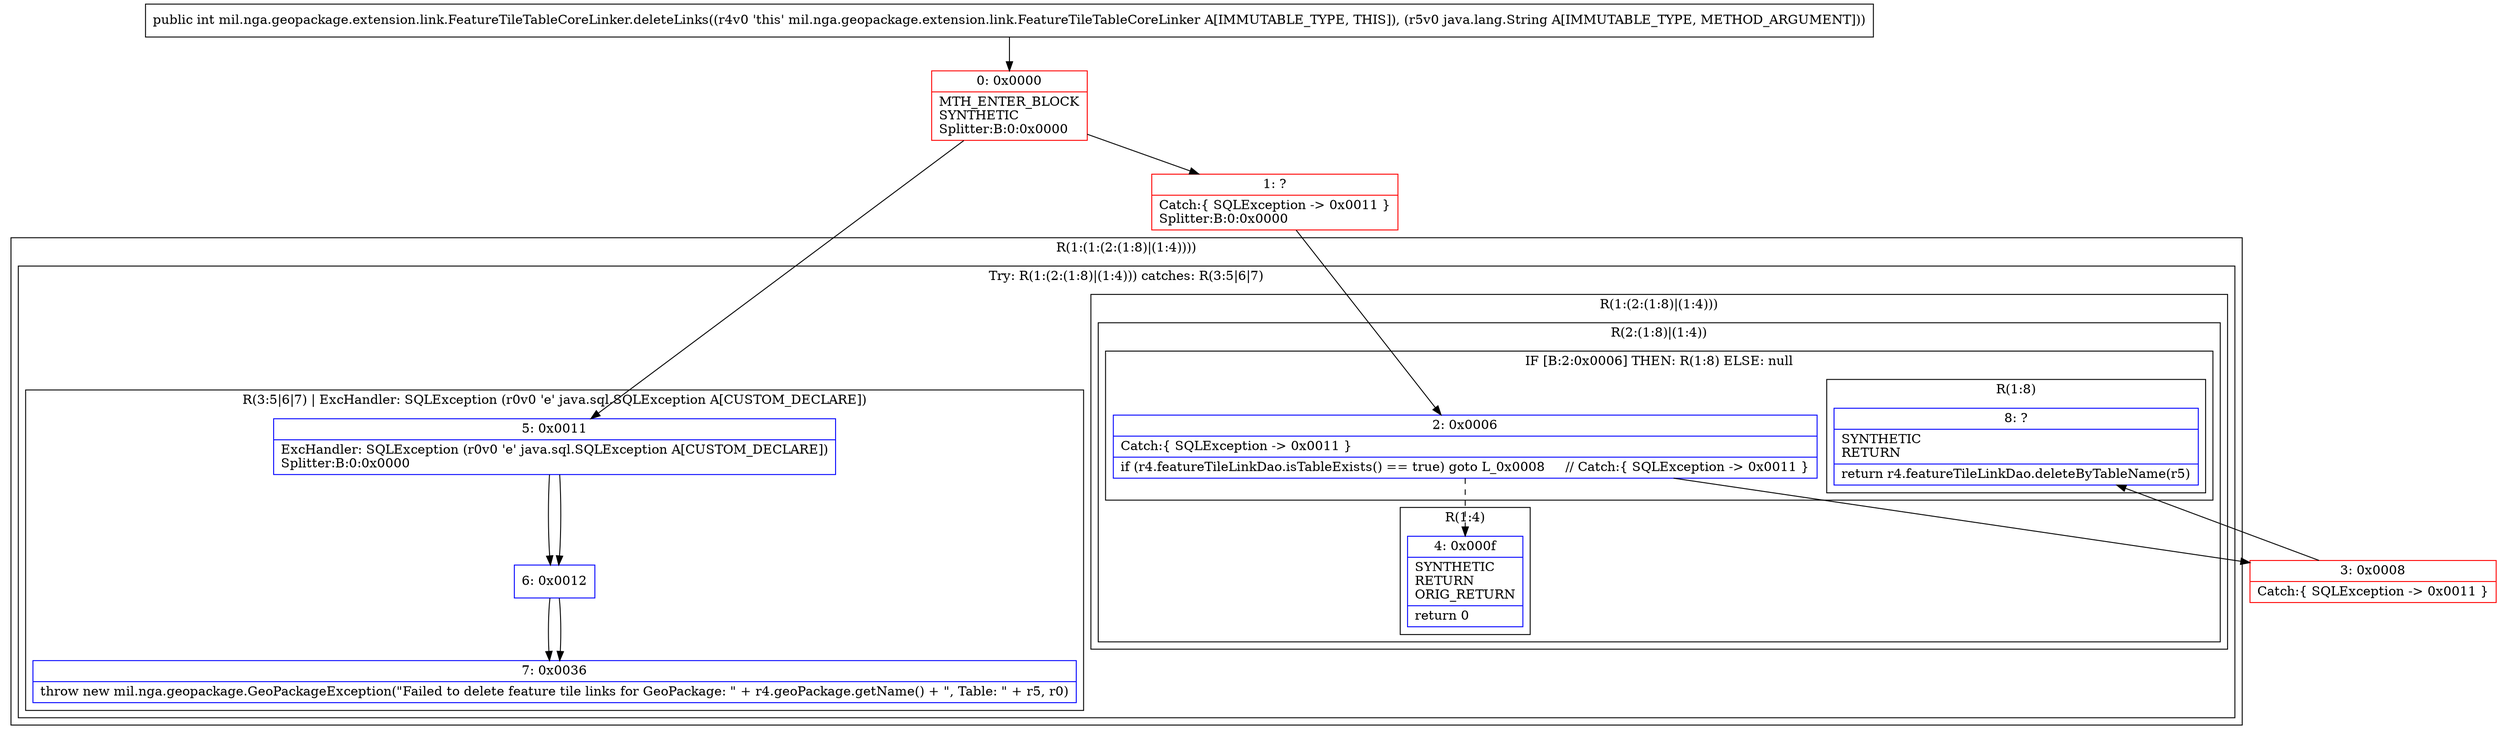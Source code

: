 digraph "CFG formil.nga.geopackage.extension.link.FeatureTileTableCoreLinker.deleteLinks(Ljava\/lang\/String;)I" {
subgraph cluster_Region_746755603 {
label = "R(1:(1:(2:(1:8)|(1:4))))";
node [shape=record,color=blue];
subgraph cluster_TryCatchRegion_1680029762 {
label = "Try: R(1:(2:(1:8)|(1:4))) catches: R(3:5|6|7)";
node [shape=record,color=blue];
subgraph cluster_Region_418886502 {
label = "R(1:(2:(1:8)|(1:4)))";
node [shape=record,color=blue];
subgraph cluster_Region_123566153 {
label = "R(2:(1:8)|(1:4))";
node [shape=record,color=blue];
subgraph cluster_IfRegion_1071072447 {
label = "IF [B:2:0x0006] THEN: R(1:8) ELSE: null";
node [shape=record,color=blue];
Node_2 [shape=record,label="{2\:\ 0x0006|Catch:\{ SQLException \-\> 0x0011 \}\l|if (r4.featureTileLinkDao.isTableExists() == true) goto L_0x0008     \/\/ Catch:\{ SQLException \-\> 0x0011 \}\l}"];
subgraph cluster_Region_1120639535 {
label = "R(1:8)";
node [shape=record,color=blue];
Node_8 [shape=record,label="{8\:\ ?|SYNTHETIC\lRETURN\l|return r4.featureTileLinkDao.deleteByTableName(r5)\l}"];
}
}
subgraph cluster_Region_1728216467 {
label = "R(1:4)";
node [shape=record,color=blue];
Node_4 [shape=record,label="{4\:\ 0x000f|SYNTHETIC\lRETURN\lORIG_RETURN\l|return 0\l}"];
}
}
}
subgraph cluster_Region_192007690 {
label = "R(3:5|6|7) | ExcHandler: SQLException (r0v0 'e' java.sql.SQLException A[CUSTOM_DECLARE])\l";
node [shape=record,color=blue];
Node_5 [shape=record,label="{5\:\ 0x0011|ExcHandler: SQLException (r0v0 'e' java.sql.SQLException A[CUSTOM_DECLARE])\lSplitter:B:0:0x0000\l}"];
Node_6 [shape=record,label="{6\:\ 0x0012}"];
Node_7 [shape=record,label="{7\:\ 0x0036|throw new mil.nga.geopackage.GeoPackageException(\"Failed to delete feature tile links for GeoPackage: \" + r4.geoPackage.getName() + \", Table: \" + r5, r0)\l}"];
}
}
}
subgraph cluster_Region_192007690 {
label = "R(3:5|6|7) | ExcHandler: SQLException (r0v0 'e' java.sql.SQLException A[CUSTOM_DECLARE])\l";
node [shape=record,color=blue];
Node_5 [shape=record,label="{5\:\ 0x0011|ExcHandler: SQLException (r0v0 'e' java.sql.SQLException A[CUSTOM_DECLARE])\lSplitter:B:0:0x0000\l}"];
Node_6 [shape=record,label="{6\:\ 0x0012}"];
Node_7 [shape=record,label="{7\:\ 0x0036|throw new mil.nga.geopackage.GeoPackageException(\"Failed to delete feature tile links for GeoPackage: \" + r4.geoPackage.getName() + \", Table: \" + r5, r0)\l}"];
}
Node_0 [shape=record,color=red,label="{0\:\ 0x0000|MTH_ENTER_BLOCK\lSYNTHETIC\lSplitter:B:0:0x0000\l}"];
Node_1 [shape=record,color=red,label="{1\:\ ?|Catch:\{ SQLException \-\> 0x0011 \}\lSplitter:B:0:0x0000\l}"];
Node_3 [shape=record,color=red,label="{3\:\ 0x0008|Catch:\{ SQLException \-\> 0x0011 \}\l}"];
MethodNode[shape=record,label="{public int mil.nga.geopackage.extension.link.FeatureTileTableCoreLinker.deleteLinks((r4v0 'this' mil.nga.geopackage.extension.link.FeatureTileTableCoreLinker A[IMMUTABLE_TYPE, THIS]), (r5v0 java.lang.String A[IMMUTABLE_TYPE, METHOD_ARGUMENT])) }"];
MethodNode -> Node_0;
Node_2 -> Node_3;
Node_2 -> Node_4[style=dashed];
Node_5 -> Node_6;
Node_6 -> Node_7;
Node_5 -> Node_6;
Node_6 -> Node_7;
Node_0 -> Node_1;
Node_0 -> Node_5;
Node_1 -> Node_2;
Node_3 -> Node_8;
}

